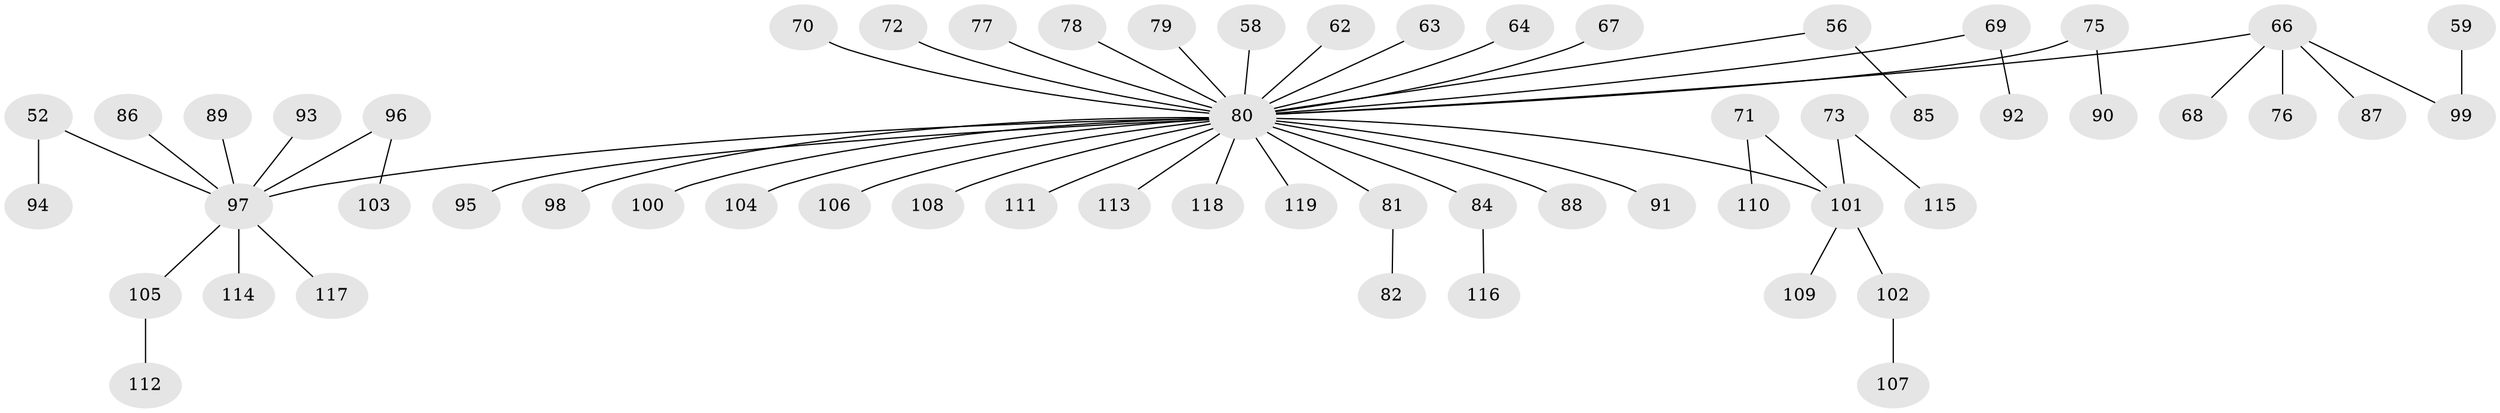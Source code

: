 // original degree distribution, {1: 0.5126050420168067, 3: 0.12605042016806722, 5: 0.025210084033613446, 4: 0.09243697478991597, 6: 0.01680672268907563, 2: 0.2184873949579832, 7: 0.008403361344537815}
// Generated by graph-tools (version 1.1) at 2025/53/03/09/25 04:53:13]
// undirected, 59 vertices, 58 edges
graph export_dot {
graph [start="1"]
  node [color=gray90,style=filled];
  52 [super="+51"];
  56;
  58;
  59;
  62;
  63;
  64;
  66 [super="+29"];
  67;
  68;
  69;
  70;
  71;
  72;
  73;
  75;
  76;
  77;
  78;
  79;
  80 [super="+36+20+41+61+8+21+35+25+28+30+31+26+33+38+40+44+42+43+46+49"];
  81;
  82;
  84;
  85;
  86;
  87;
  88;
  89;
  90;
  91;
  92;
  93;
  94;
  95;
  96 [super="+34"];
  97 [super="+14+45+83+50+74"];
  98;
  99 [super="+48"];
  100;
  101 [super="+65"];
  102;
  103;
  104;
  105;
  106;
  107;
  108;
  109;
  110;
  111;
  112;
  113;
  114;
  115;
  116;
  117;
  118;
  119;
  52 -- 97;
  52 -- 94;
  56 -- 85;
  56 -- 80;
  58 -- 80;
  59 -- 99;
  62 -- 80;
  63 -- 80;
  64 -- 80;
  66 -- 76;
  66 -- 68;
  66 -- 87;
  66 -- 99;
  66 -- 80;
  67 -- 80;
  69 -- 92;
  69 -- 80;
  70 -- 80;
  71 -- 110;
  71 -- 101;
  72 -- 80;
  73 -- 115;
  73 -- 101;
  75 -- 90;
  75 -- 80;
  77 -- 80;
  78 -- 80;
  79 -- 80;
  80 -- 91;
  80 -- 95;
  80 -- 100;
  80 -- 104;
  80 -- 111;
  80 -- 118;
  80 -- 119;
  80 -- 81;
  80 -- 108;
  80 -- 113;
  80 -- 101;
  80 -- 97;
  80 -- 88;
  80 -- 98;
  80 -- 84;
  80 -- 106;
  81 -- 82;
  84 -- 116;
  86 -- 97;
  89 -- 97;
  93 -- 97;
  96 -- 97;
  96 -- 103;
  97 -- 105;
  97 -- 117;
  97 -- 114;
  101 -- 102;
  101 -- 109;
  102 -- 107;
  105 -- 112;
}
